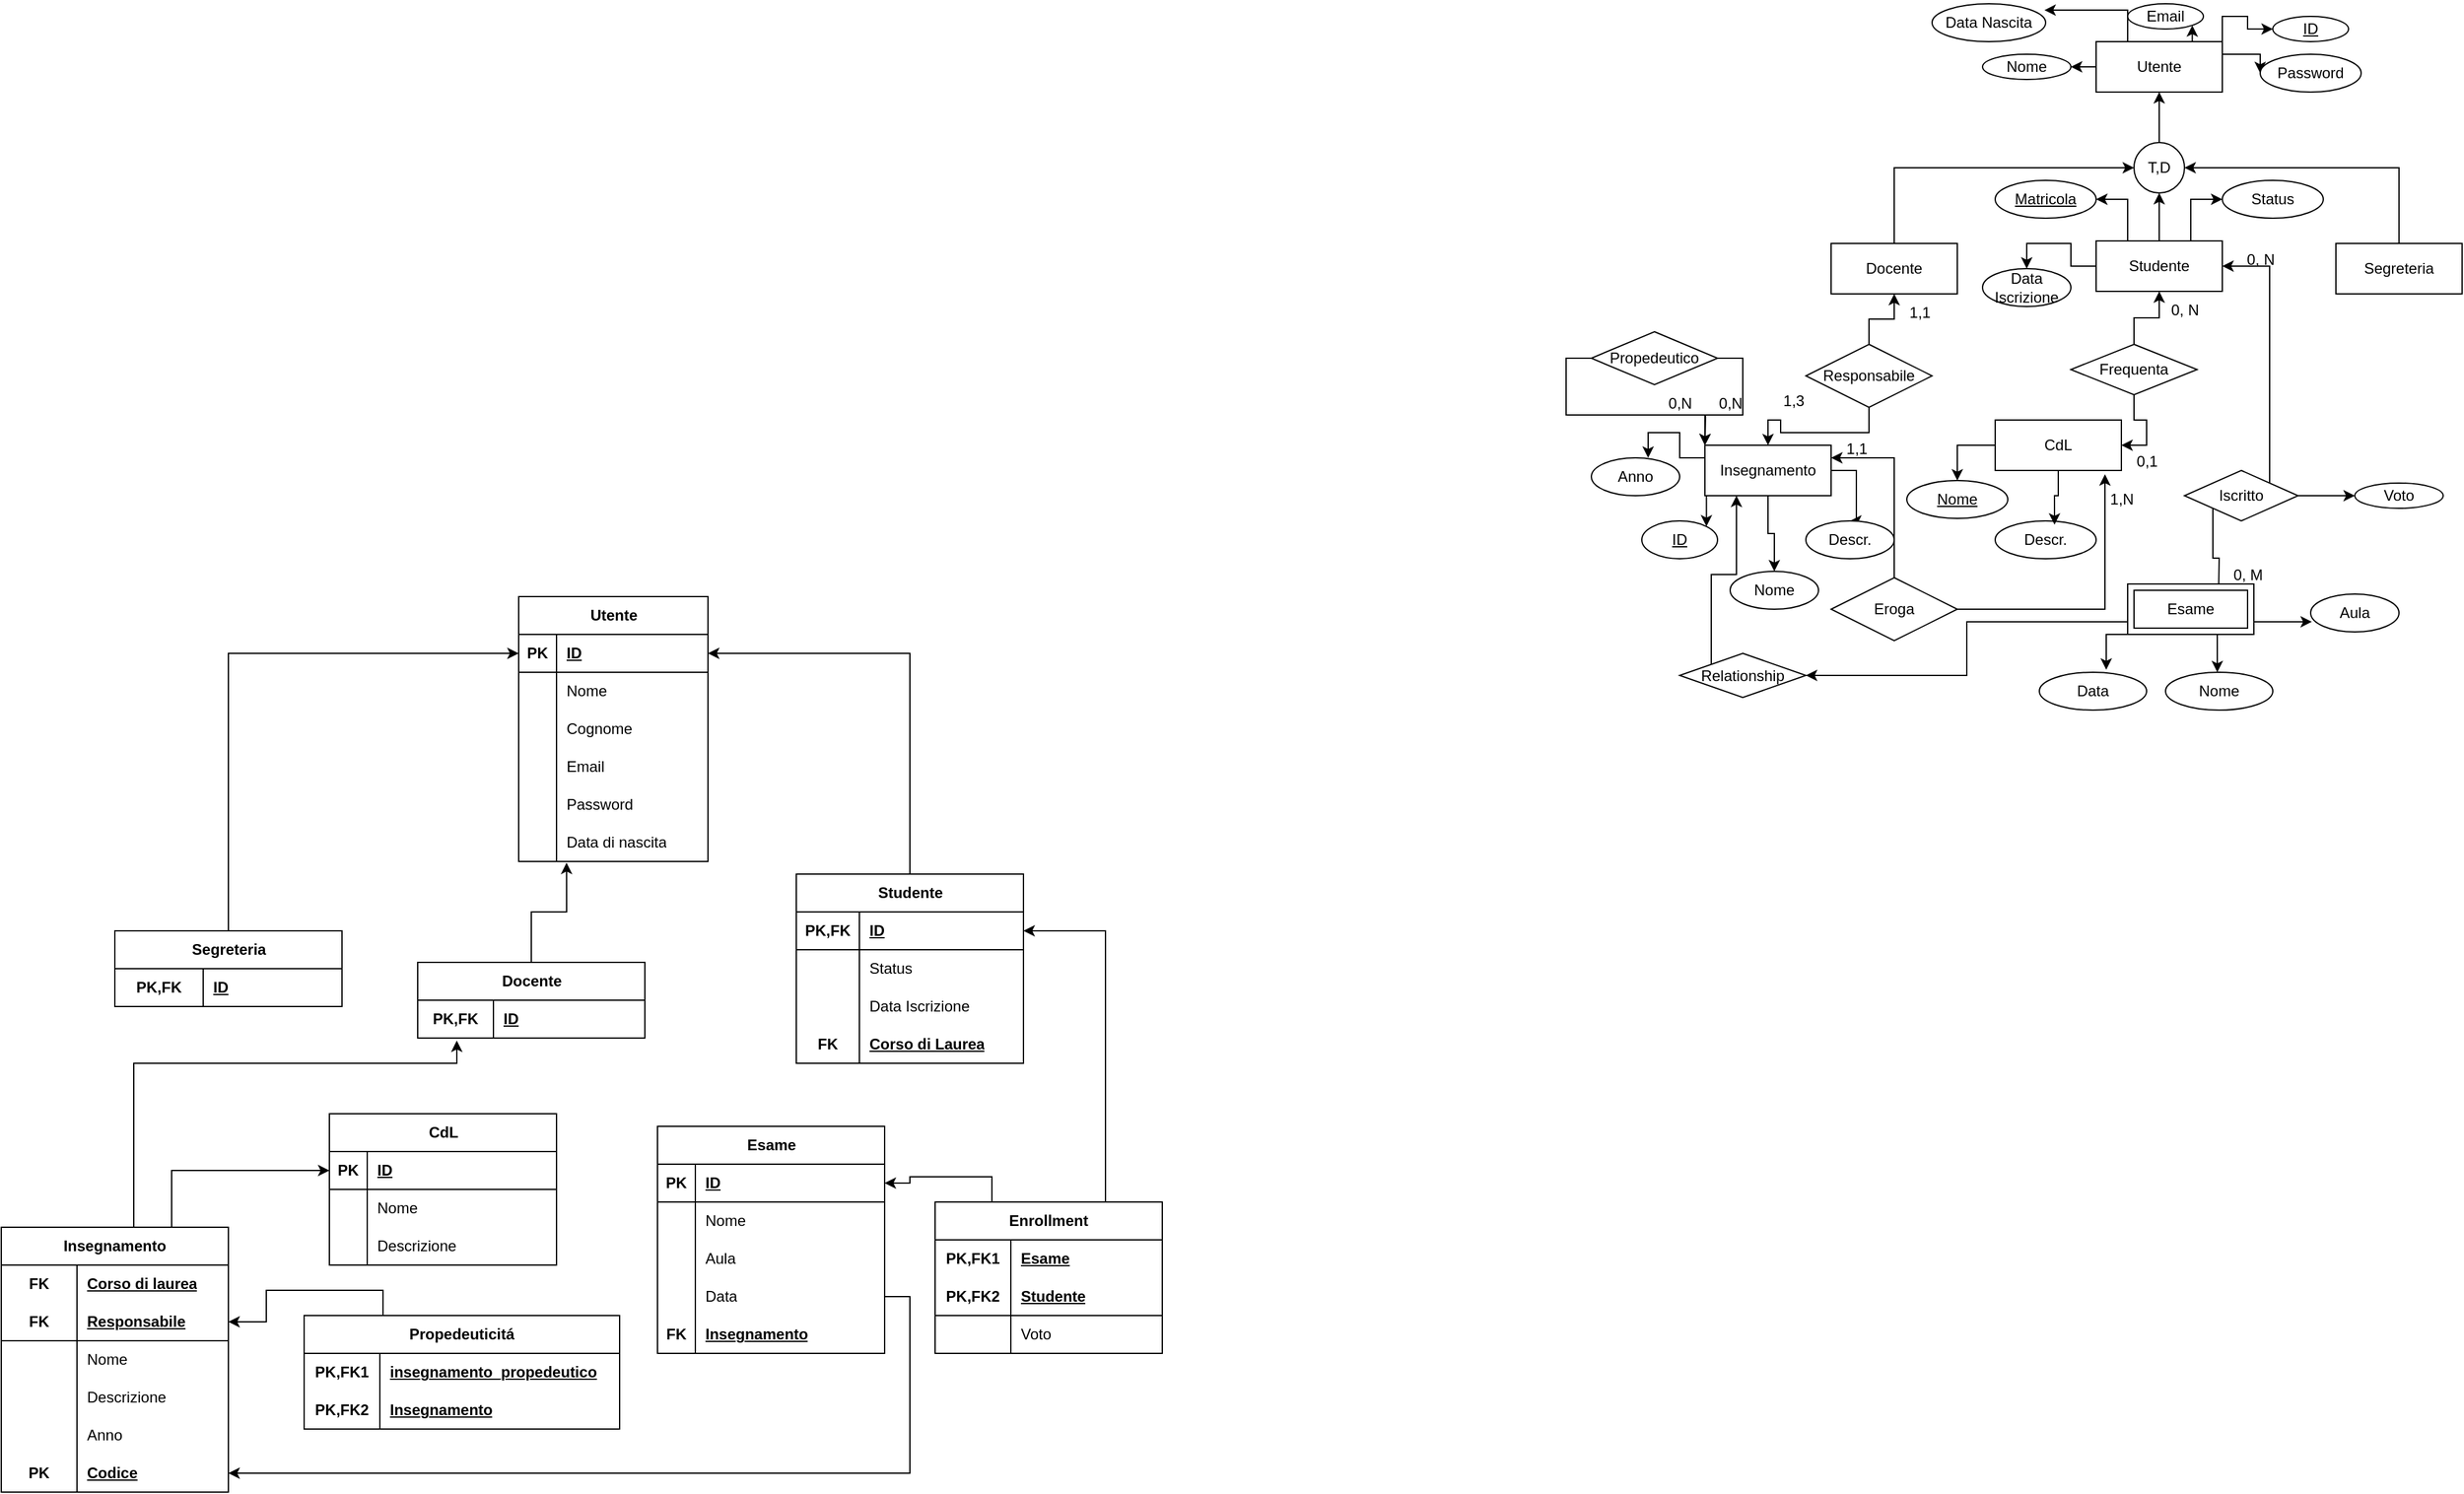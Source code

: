 <mxfile version="23.1.5" type="device">
  <diagram name="Page-1" id="a6c2jBOAcB-xwszuFIyR">
    <mxGraphModel dx="2918" dy="769" grid="1" gridSize="10" guides="1" tooltips="1" connect="1" arrows="1" fold="1" page="1" pageScale="1" pageWidth="850" pageHeight="1100" math="0" shadow="0">
      <root>
        <mxCell id="0" />
        <mxCell id="1" parent="0" />
        <mxCell id="NjTteQFPcpO9hBQOz9TG-41" style="edgeStyle=orthogonalEdgeStyle;rounded=0;orthogonalLoop=1;jettySize=auto;html=1;exitX=1;exitY=0;exitDx=0;exitDy=0;" edge="1" parent="1" source="NjTteQFPcpO9hBQOz9TG-1" target="NjTteQFPcpO9hBQOz9TG-40">
          <mxGeometry relative="1" as="geometry" />
        </mxCell>
        <mxCell id="NjTteQFPcpO9hBQOz9TG-43" style="edgeStyle=orthogonalEdgeStyle;rounded=0;orthogonalLoop=1;jettySize=auto;html=1;exitX=1;exitY=0.25;exitDx=0;exitDy=0;entryX=0;entryY=0.5;entryDx=0;entryDy=0;" edge="1" parent="1" source="NjTteQFPcpO9hBQOz9TG-1" target="NjTteQFPcpO9hBQOz9TG-42">
          <mxGeometry relative="1" as="geometry" />
        </mxCell>
        <mxCell id="NjTteQFPcpO9hBQOz9TG-53" style="edgeStyle=orthogonalEdgeStyle;rounded=0;orthogonalLoop=1;jettySize=auto;html=1;exitX=0;exitY=0.5;exitDx=0;exitDy=0;entryX=1;entryY=0.5;entryDx=0;entryDy=0;" edge="1" parent="1" source="NjTteQFPcpO9hBQOz9TG-1" target="NjTteQFPcpO9hBQOz9TG-49">
          <mxGeometry relative="1" as="geometry" />
        </mxCell>
        <mxCell id="NjTteQFPcpO9hBQOz9TG-242" style="edgeStyle=orthogonalEdgeStyle;rounded=0;orthogonalLoop=1;jettySize=auto;html=1;exitX=0.75;exitY=0;exitDx=0;exitDy=0;entryX=1;entryY=1;entryDx=0;entryDy=0;" edge="1" parent="1" source="NjTteQFPcpO9hBQOz9TG-1" target="NjTteQFPcpO9hBQOz9TG-241">
          <mxGeometry relative="1" as="geometry" />
        </mxCell>
        <mxCell id="NjTteQFPcpO9hBQOz9TG-1" value="&lt;div&gt;Utente&lt;/div&gt;" style="whiteSpace=wrap;html=1;align=center;" vertex="1" parent="1">
          <mxGeometry x="370" y="40" width="100" height="40" as="geometry" />
        </mxCell>
        <mxCell id="NjTteQFPcpO9hBQOz9TG-10" style="edgeStyle=orthogonalEdgeStyle;rounded=0;orthogonalLoop=1;jettySize=auto;html=1;exitX=0.5;exitY=0;exitDx=0;exitDy=0;entryX=0.5;entryY=1;entryDx=0;entryDy=0;" edge="1" parent="1" source="NjTteQFPcpO9hBQOz9TG-2" target="NjTteQFPcpO9hBQOz9TG-8">
          <mxGeometry relative="1" as="geometry" />
        </mxCell>
        <mxCell id="NjTteQFPcpO9hBQOz9TG-38" style="edgeStyle=orthogonalEdgeStyle;rounded=0;orthogonalLoop=1;jettySize=auto;html=1;exitX=0;exitY=0.5;exitDx=0;exitDy=0;entryX=0.5;entryY=0;entryDx=0;entryDy=0;" edge="1" parent="1" source="NjTteQFPcpO9hBQOz9TG-2" target="NjTteQFPcpO9hBQOz9TG-37">
          <mxGeometry relative="1" as="geometry" />
        </mxCell>
        <mxCell id="NjTteQFPcpO9hBQOz9TG-79" style="edgeStyle=orthogonalEdgeStyle;rounded=0;orthogonalLoop=1;jettySize=auto;html=1;exitX=0.75;exitY=0;exitDx=0;exitDy=0;entryX=0;entryY=0.5;entryDx=0;entryDy=0;" edge="1" parent="1" source="NjTteQFPcpO9hBQOz9TG-2" target="NjTteQFPcpO9hBQOz9TG-78">
          <mxGeometry relative="1" as="geometry" />
        </mxCell>
        <mxCell id="NjTteQFPcpO9hBQOz9TG-80" style="edgeStyle=orthogonalEdgeStyle;rounded=0;orthogonalLoop=1;jettySize=auto;html=1;exitX=0.25;exitY=0;exitDx=0;exitDy=0;entryX=1;entryY=0.5;entryDx=0;entryDy=0;" edge="1" parent="1" source="NjTteQFPcpO9hBQOz9TG-2" target="NjTteQFPcpO9hBQOz9TG-39">
          <mxGeometry relative="1" as="geometry" />
        </mxCell>
        <mxCell id="NjTteQFPcpO9hBQOz9TG-2" value="Studente" style="whiteSpace=wrap;html=1;align=center;" vertex="1" parent="1">
          <mxGeometry x="370" y="198" width="100" height="40" as="geometry" />
        </mxCell>
        <mxCell id="NjTteQFPcpO9hBQOz9TG-9" style="edgeStyle=orthogonalEdgeStyle;rounded=0;orthogonalLoop=1;jettySize=auto;html=1;exitX=0.5;exitY=0;exitDx=0;exitDy=0;entryX=1;entryY=0.5;entryDx=0;entryDy=0;" edge="1" parent="1" source="NjTteQFPcpO9hBQOz9TG-3" target="NjTteQFPcpO9hBQOz9TG-8">
          <mxGeometry relative="1" as="geometry" />
        </mxCell>
        <mxCell id="NjTteQFPcpO9hBQOz9TG-3" value="Segreteria" style="whiteSpace=wrap;html=1;align=center;" vertex="1" parent="1">
          <mxGeometry x="560" y="200" width="100" height="40" as="geometry" />
        </mxCell>
        <mxCell id="NjTteQFPcpO9hBQOz9TG-11" style="edgeStyle=orthogonalEdgeStyle;rounded=0;orthogonalLoop=1;jettySize=auto;html=1;exitX=0.5;exitY=0;exitDx=0;exitDy=0;entryX=0;entryY=0.5;entryDx=0;entryDy=0;" edge="1" parent="1" source="NjTteQFPcpO9hBQOz9TG-4" target="NjTteQFPcpO9hBQOz9TG-8">
          <mxGeometry relative="1" as="geometry" />
        </mxCell>
        <mxCell id="NjTteQFPcpO9hBQOz9TG-4" value="Docente" style="whiteSpace=wrap;html=1;align=center;" vertex="1" parent="1">
          <mxGeometry x="160" y="200" width="100" height="40" as="geometry" />
        </mxCell>
        <mxCell id="NjTteQFPcpO9hBQOz9TG-26" style="edgeStyle=orthogonalEdgeStyle;rounded=0;orthogonalLoop=1;jettySize=auto;html=1;exitX=0.5;exitY=1;exitDx=0;exitDy=0;entryX=0.5;entryY=0;entryDx=0;entryDy=0;" edge="1" parent="1" source="NjTteQFPcpO9hBQOz9TG-5" target="NjTteQFPcpO9hBQOz9TG-21">
          <mxGeometry relative="1" as="geometry" />
        </mxCell>
        <mxCell id="NjTteQFPcpO9hBQOz9TG-27" style="edgeStyle=orthogonalEdgeStyle;rounded=0;orthogonalLoop=1;jettySize=auto;html=1;exitX=1;exitY=0.5;exitDx=0;exitDy=0;entryX=0.5;entryY=0;entryDx=0;entryDy=0;" edge="1" parent="1" source="NjTteQFPcpO9hBQOz9TG-5" target="NjTteQFPcpO9hBQOz9TG-22">
          <mxGeometry relative="1" as="geometry" />
        </mxCell>
        <mxCell id="NjTteQFPcpO9hBQOz9TG-29" style="edgeStyle=orthogonalEdgeStyle;rounded=0;orthogonalLoop=1;jettySize=auto;html=1;exitX=0.25;exitY=1;exitDx=0;exitDy=0;entryX=1;entryY=0;entryDx=0;entryDy=0;" edge="1" parent="1" source="NjTteQFPcpO9hBQOz9TG-5" target="NjTteQFPcpO9hBQOz9TG-20">
          <mxGeometry relative="1" as="geometry" />
        </mxCell>
        <mxCell id="NjTteQFPcpO9hBQOz9TG-5" value="&lt;div&gt;Insegnamento&lt;/div&gt;" style="whiteSpace=wrap;html=1;align=center;" vertex="1" parent="1">
          <mxGeometry x="60" y="360" width="100" height="40" as="geometry" />
        </mxCell>
        <mxCell id="NjTteQFPcpO9hBQOz9TG-56" style="edgeStyle=orthogonalEdgeStyle;rounded=0;orthogonalLoop=1;jettySize=auto;html=1;exitX=0;exitY=0.5;exitDx=0;exitDy=0;entryX=0.5;entryY=0;entryDx=0;entryDy=0;" edge="1" parent="1" source="NjTteQFPcpO9hBQOz9TG-6" target="NjTteQFPcpO9hBQOz9TG-55">
          <mxGeometry relative="1" as="geometry" />
        </mxCell>
        <mxCell id="NjTteQFPcpO9hBQOz9TG-6" value="CdL" style="whiteSpace=wrap;html=1;align=center;" vertex="1" parent="1">
          <mxGeometry x="290" y="340" width="100" height="40" as="geometry" />
        </mxCell>
        <mxCell id="NjTteQFPcpO9hBQOz9TG-12" style="edgeStyle=orthogonalEdgeStyle;rounded=0;orthogonalLoop=1;jettySize=auto;html=1;exitX=0.5;exitY=0;exitDx=0;exitDy=0;entryX=0.5;entryY=1;entryDx=0;entryDy=0;" edge="1" parent="1" source="NjTteQFPcpO9hBQOz9TG-8" target="NjTteQFPcpO9hBQOz9TG-1">
          <mxGeometry relative="1" as="geometry" />
        </mxCell>
        <mxCell id="NjTteQFPcpO9hBQOz9TG-8" value="T,D" style="ellipse;whiteSpace=wrap;html=1;aspect=fixed;" vertex="1" parent="1">
          <mxGeometry x="400" y="120" width="40" height="40" as="geometry" />
        </mxCell>
        <mxCell id="NjTteQFPcpO9hBQOz9TG-15" style="edgeStyle=orthogonalEdgeStyle;rounded=0;orthogonalLoop=1;jettySize=auto;html=1;exitX=0.5;exitY=1;exitDx=0;exitDy=0;entryX=0.5;entryY=0;entryDx=0;entryDy=0;" edge="1" parent="1" source="NjTteQFPcpO9hBQOz9TG-13" target="NjTteQFPcpO9hBQOz9TG-5">
          <mxGeometry relative="1" as="geometry" />
        </mxCell>
        <mxCell id="NjTteQFPcpO9hBQOz9TG-16" style="edgeStyle=orthogonalEdgeStyle;rounded=0;orthogonalLoop=1;jettySize=auto;html=1;exitX=0.5;exitY=0;exitDx=0;exitDy=0;entryX=0.5;entryY=1;entryDx=0;entryDy=0;" edge="1" parent="1" source="NjTteQFPcpO9hBQOz9TG-13" target="NjTteQFPcpO9hBQOz9TG-4">
          <mxGeometry relative="1" as="geometry" />
        </mxCell>
        <mxCell id="NjTteQFPcpO9hBQOz9TG-13" value="&lt;div&gt;Responsabile&lt;/div&gt;" style="shape=rhombus;perimeter=rhombusPerimeter;whiteSpace=wrap;html=1;align=center;" vertex="1" parent="1">
          <mxGeometry x="140" y="280" width="100" height="50" as="geometry" />
        </mxCell>
        <mxCell id="NjTteQFPcpO9hBQOz9TG-18" value="1,1" style="text;html=1;align=center;verticalAlign=middle;resizable=0;points=[];autosize=1;strokeColor=none;fillColor=none;" vertex="1" parent="1">
          <mxGeometry x="210" y="240" width="40" height="30" as="geometry" />
        </mxCell>
        <mxCell id="NjTteQFPcpO9hBQOz9TG-19" value="&lt;div&gt;1,3&lt;/div&gt;" style="text;html=1;align=center;verticalAlign=middle;resizable=0;points=[];autosize=1;strokeColor=none;fillColor=none;" vertex="1" parent="1">
          <mxGeometry x="110" y="310" width="40" height="30" as="geometry" />
        </mxCell>
        <mxCell id="NjTteQFPcpO9hBQOz9TG-20" value="ID" style="ellipse;whiteSpace=wrap;html=1;align=center;fontStyle=4;" vertex="1" parent="1">
          <mxGeometry x="10" y="420" width="60" height="30" as="geometry" />
        </mxCell>
        <UserObject label="Nome" id="NjTteQFPcpO9hBQOz9TG-21">
          <mxCell style="ellipse;whiteSpace=wrap;html=1;align=center;" vertex="1" parent="1">
            <mxGeometry x="80" y="460" width="70" height="30" as="geometry" />
          </mxCell>
        </UserObject>
        <UserObject label="&lt;div&gt;Descr.&lt;/div&gt;" id="NjTteQFPcpO9hBQOz9TG-22">
          <mxCell style="ellipse;whiteSpace=wrap;html=1;align=center;" vertex="1" parent="1">
            <mxGeometry x="140" y="420" width="70" height="30" as="geometry" />
          </mxCell>
        </UserObject>
        <UserObject label="Anno" id="NjTteQFPcpO9hBQOz9TG-23">
          <mxCell style="ellipse;whiteSpace=wrap;html=1;align=center;" vertex="1" parent="1">
            <mxGeometry x="-30" y="370" width="70" height="30" as="geometry" />
          </mxCell>
        </UserObject>
        <mxCell id="NjTteQFPcpO9hBQOz9TG-28" style="edgeStyle=orthogonalEdgeStyle;rounded=0;orthogonalLoop=1;jettySize=auto;html=1;exitX=0;exitY=0.25;exitDx=0;exitDy=0;entryX=0.643;entryY=0;entryDx=0;entryDy=0;entryPerimeter=0;" edge="1" parent="1" source="NjTteQFPcpO9hBQOz9TG-5" target="NjTteQFPcpO9hBQOz9TG-23">
          <mxGeometry relative="1" as="geometry" />
        </mxCell>
        <mxCell id="NjTteQFPcpO9hBQOz9TG-31" style="edgeStyle=orthogonalEdgeStyle;rounded=0;orthogonalLoop=1;jettySize=auto;html=1;exitX=0.5;exitY=0;exitDx=0;exitDy=0;entryX=0.5;entryY=1;entryDx=0;entryDy=0;" edge="1" parent="1" source="NjTteQFPcpO9hBQOz9TG-30" target="NjTteQFPcpO9hBQOz9TG-2">
          <mxGeometry relative="1" as="geometry" />
        </mxCell>
        <mxCell id="NjTteQFPcpO9hBQOz9TG-32" style="edgeStyle=orthogonalEdgeStyle;rounded=0;orthogonalLoop=1;jettySize=auto;html=1;exitX=0.5;exitY=1;exitDx=0;exitDy=0;entryX=1;entryY=0.5;entryDx=0;entryDy=0;" edge="1" parent="1" source="NjTteQFPcpO9hBQOz9TG-30" target="NjTteQFPcpO9hBQOz9TG-6">
          <mxGeometry relative="1" as="geometry" />
        </mxCell>
        <mxCell id="NjTteQFPcpO9hBQOz9TG-30" value="Frequenta" style="shape=rhombus;perimeter=rhombusPerimeter;whiteSpace=wrap;html=1;align=center;" vertex="1" parent="1">
          <mxGeometry x="350" y="280" width="100" height="40" as="geometry" />
        </mxCell>
        <mxCell id="NjTteQFPcpO9hBQOz9TG-33" value="0, N" style="text;html=1;align=center;verticalAlign=middle;resizable=0;points=[];autosize=1;strokeColor=none;fillColor=none;" vertex="1" parent="1">
          <mxGeometry x="415" y="238" width="50" height="30" as="geometry" />
        </mxCell>
        <mxCell id="NjTteQFPcpO9hBQOz9TG-34" value="0,1" style="text;html=1;align=center;verticalAlign=middle;resizable=0;points=[];autosize=1;strokeColor=none;fillColor=none;" vertex="1" parent="1">
          <mxGeometry x="390" y="358" width="40" height="30" as="geometry" />
        </mxCell>
        <UserObject label="&lt;div&gt;Data Iscrizione&lt;/div&gt;" id="NjTteQFPcpO9hBQOz9TG-37">
          <mxCell style="ellipse;whiteSpace=wrap;html=1;align=center;" vertex="1" parent="1">
            <mxGeometry x="280" y="220" width="70" height="30" as="geometry" />
          </mxCell>
        </UserObject>
        <mxCell id="NjTteQFPcpO9hBQOz9TG-39" value="Matricola" style="ellipse;whiteSpace=wrap;html=1;align=center;fontStyle=4;" vertex="1" parent="1">
          <mxGeometry x="290" y="150" width="80" height="30" as="geometry" />
        </mxCell>
        <mxCell id="NjTteQFPcpO9hBQOz9TG-40" value="ID" style="ellipse;whiteSpace=wrap;html=1;align=center;fontStyle=4;" vertex="1" parent="1">
          <mxGeometry x="510" y="20" width="60" height="20" as="geometry" />
        </mxCell>
        <mxCell id="NjTteQFPcpO9hBQOz9TG-42" value="Password" style="ellipse;whiteSpace=wrap;html=1;align=center;" vertex="1" parent="1">
          <mxGeometry x="500" y="50" width="80" height="30" as="geometry" />
        </mxCell>
        <mxCell id="NjTteQFPcpO9hBQOz9TG-46" style="edgeStyle=orthogonalEdgeStyle;rounded=0;orthogonalLoop=1;jettySize=auto;html=1;exitX=1;exitY=0;exitDx=0;exitDy=0;entryX=1;entryY=0.5;entryDx=0;entryDy=0;" edge="1" parent="1" source="NjTteQFPcpO9hBQOz9TG-44" target="NjTteQFPcpO9hBQOz9TG-2">
          <mxGeometry relative="1" as="geometry" />
        </mxCell>
        <mxCell id="NjTteQFPcpO9hBQOz9TG-69" style="edgeStyle=orthogonalEdgeStyle;rounded=0;orthogonalLoop=1;jettySize=auto;html=1;exitX=1;exitY=0.5;exitDx=0;exitDy=0;entryX=0;entryY=0.5;entryDx=0;entryDy=0;" edge="1" parent="1" source="NjTteQFPcpO9hBQOz9TG-44" target="NjTteQFPcpO9hBQOz9TG-68">
          <mxGeometry relative="1" as="geometry" />
        </mxCell>
        <mxCell id="NjTteQFPcpO9hBQOz9TG-44" value="Iscritto" style="shape=rhombus;perimeter=rhombusPerimeter;whiteSpace=wrap;html=1;align=center;" vertex="1" parent="1">
          <mxGeometry x="440" y="380" width="90" height="40" as="geometry" />
        </mxCell>
        <mxCell id="NjTteQFPcpO9hBQOz9TG-45" style="edgeStyle=orthogonalEdgeStyle;rounded=0;orthogonalLoop=1;jettySize=auto;html=1;exitX=0;exitY=1;exitDx=0;exitDy=0;entryX=0.67;entryY=-0.025;entryDx=0;entryDy=0;entryPerimeter=0;" edge="1" parent="1" source="NjTteQFPcpO9hBQOz9TG-44">
          <mxGeometry relative="1" as="geometry">
            <mxPoint x="467" y="479" as="targetPoint" />
          </mxGeometry>
        </mxCell>
        <mxCell id="NjTteQFPcpO9hBQOz9TG-47" value="0, N" style="text;html=1;align=center;verticalAlign=middle;resizable=0;points=[];autosize=1;strokeColor=none;fillColor=none;" vertex="1" parent="1">
          <mxGeometry x="475" y="198" width="50" height="30" as="geometry" />
        </mxCell>
        <mxCell id="NjTteQFPcpO9hBQOz9TG-48" value="0, M" style="text;html=1;align=center;verticalAlign=middle;resizable=0;points=[];autosize=1;strokeColor=none;fillColor=none;" vertex="1" parent="1">
          <mxGeometry x="465" y="448" width="50" height="30" as="geometry" />
        </mxCell>
        <mxCell id="NjTteQFPcpO9hBQOz9TG-49" value="Nome" style="ellipse;whiteSpace=wrap;html=1;align=center;" vertex="1" parent="1">
          <mxGeometry x="280" y="50" width="70" height="20" as="geometry" />
        </mxCell>
        <mxCell id="NjTteQFPcpO9hBQOz9TG-51" value="&lt;div&gt;Data Nascita&lt;/div&gt;" style="ellipse;whiteSpace=wrap;html=1;align=center;" vertex="1" parent="1">
          <mxGeometry x="240" y="10" width="90" height="30" as="geometry" />
        </mxCell>
        <mxCell id="NjTteQFPcpO9hBQOz9TG-52" style="edgeStyle=orthogonalEdgeStyle;rounded=0;orthogonalLoop=1;jettySize=auto;html=1;exitX=0.25;exitY=0;exitDx=0;exitDy=0;entryX=0.989;entryY=0.167;entryDx=0;entryDy=0;entryPerimeter=0;" edge="1" parent="1" source="NjTteQFPcpO9hBQOz9TG-1" target="NjTteQFPcpO9hBQOz9TG-51">
          <mxGeometry relative="1" as="geometry" />
        </mxCell>
        <mxCell id="NjTteQFPcpO9hBQOz9TG-54" value="&lt;div&gt;Descr.&lt;/div&gt;" style="ellipse;whiteSpace=wrap;html=1;align=center;" vertex="1" parent="1">
          <mxGeometry x="290" y="420" width="80" height="30" as="geometry" />
        </mxCell>
        <mxCell id="NjTteQFPcpO9hBQOz9TG-55" value="Nome" style="ellipse;whiteSpace=wrap;html=1;align=center;fontStyle=4;" vertex="1" parent="1">
          <mxGeometry x="220" y="388" width="80" height="30" as="geometry" />
        </mxCell>
        <mxCell id="NjTteQFPcpO9hBQOz9TG-57" style="edgeStyle=orthogonalEdgeStyle;rounded=0;orthogonalLoop=1;jettySize=auto;html=1;exitX=0.5;exitY=1;exitDx=0;exitDy=0;entryX=0.588;entryY=0.1;entryDx=0;entryDy=0;entryPerimeter=0;" edge="1" parent="1" source="NjTteQFPcpO9hBQOz9TG-6" target="NjTteQFPcpO9hBQOz9TG-54">
          <mxGeometry relative="1" as="geometry" />
        </mxCell>
        <mxCell id="NjTteQFPcpO9hBQOz9TG-59" style="edgeStyle=orthogonalEdgeStyle;rounded=0;orthogonalLoop=1;jettySize=auto;html=1;exitX=0.5;exitY=0;exitDx=0;exitDy=0;entryX=1;entryY=0.25;entryDx=0;entryDy=0;" edge="1" parent="1" source="NjTteQFPcpO9hBQOz9TG-58" target="NjTteQFPcpO9hBQOz9TG-5">
          <mxGeometry relative="1" as="geometry" />
        </mxCell>
        <mxCell id="NjTteQFPcpO9hBQOz9TG-58" value="Eroga" style="shape=rhombus;perimeter=rhombusPerimeter;whiteSpace=wrap;html=1;align=center;" vertex="1" parent="1">
          <mxGeometry x="160" y="465" width="100" height="50" as="geometry" />
        </mxCell>
        <mxCell id="NjTteQFPcpO9hBQOz9TG-60" style="edgeStyle=orthogonalEdgeStyle;rounded=0;orthogonalLoop=1;jettySize=auto;html=1;exitX=1;exitY=0.5;exitDx=0;exitDy=0;entryX=0.87;entryY=1.075;entryDx=0;entryDy=0;entryPerimeter=0;" edge="1" parent="1" source="NjTteQFPcpO9hBQOz9TG-58" target="NjTteQFPcpO9hBQOz9TG-6">
          <mxGeometry relative="1" as="geometry" />
        </mxCell>
        <mxCell id="NjTteQFPcpO9hBQOz9TG-61" value="1,N" style="text;html=1;align=center;verticalAlign=middle;resizable=0;points=[];autosize=1;strokeColor=none;fillColor=none;" vertex="1" parent="1">
          <mxGeometry x="370" y="388" width="40" height="30" as="geometry" />
        </mxCell>
        <mxCell id="NjTteQFPcpO9hBQOz9TG-62" value="&lt;div&gt;1,1&lt;/div&gt;" style="text;html=1;align=center;verticalAlign=middle;resizable=0;points=[];autosize=1;strokeColor=none;fillColor=none;" vertex="1" parent="1">
          <mxGeometry x="160" y="348" width="40" height="30" as="geometry" />
        </mxCell>
        <mxCell id="NjTteQFPcpO9hBQOz9TG-64" style="edgeStyle=orthogonalEdgeStyle;rounded=0;orthogonalLoop=1;jettySize=auto;html=1;exitX=1;exitY=0.5;exitDx=0;exitDy=0;entryX=0;entryY=0;entryDx=0;entryDy=0;" edge="1" parent="1" source="NjTteQFPcpO9hBQOz9TG-63" target="NjTteQFPcpO9hBQOz9TG-5">
          <mxGeometry relative="1" as="geometry" />
        </mxCell>
        <mxCell id="NjTteQFPcpO9hBQOz9TG-65" style="edgeStyle=orthogonalEdgeStyle;rounded=0;orthogonalLoop=1;jettySize=auto;html=1;exitX=0;exitY=0.5;exitDx=0;exitDy=0;" edge="1" parent="1" source="NjTteQFPcpO9hBQOz9TG-63">
          <mxGeometry relative="1" as="geometry">
            <mxPoint x="60" y="360" as="targetPoint" />
          </mxGeometry>
        </mxCell>
        <mxCell id="NjTteQFPcpO9hBQOz9TG-63" value="Propedeutico" style="shape=rhombus;perimeter=rhombusPerimeter;whiteSpace=wrap;html=1;align=center;" vertex="1" parent="1">
          <mxGeometry x="-30" y="270" width="100" height="42" as="geometry" />
        </mxCell>
        <mxCell id="NjTteQFPcpO9hBQOz9TG-66" value="0,N" style="text;html=1;align=center;verticalAlign=middle;resizable=0;points=[];autosize=1;strokeColor=none;fillColor=none;" vertex="1" parent="1">
          <mxGeometry x="20" y="312" width="40" height="30" as="geometry" />
        </mxCell>
        <mxCell id="NjTteQFPcpO9hBQOz9TG-67" value="0,N" style="text;html=1;align=center;verticalAlign=middle;resizable=0;points=[];autosize=1;strokeColor=none;fillColor=none;" vertex="1" parent="1">
          <mxGeometry x="60" y="312" width="40" height="30" as="geometry" />
        </mxCell>
        <mxCell id="NjTteQFPcpO9hBQOz9TG-68" value="Voto" style="ellipse;whiteSpace=wrap;html=1;align=center;" vertex="1" parent="1">
          <mxGeometry x="575" y="390" width="70" height="20" as="geometry" />
        </mxCell>
        <UserObject label="Aula" id="NjTteQFPcpO9hBQOz9TG-73">
          <mxCell style="ellipse;whiteSpace=wrap;html=1;align=center;" vertex="1" parent="1">
            <mxGeometry x="540" y="478" width="70" height="30" as="geometry" />
          </mxCell>
        </UserObject>
        <mxCell id="NjTteQFPcpO9hBQOz9TG-78" value="Status" style="ellipse;whiteSpace=wrap;html=1;align=center;" vertex="1" parent="1">
          <mxGeometry x="470" y="150" width="80" height="30" as="geometry" />
        </mxCell>
        <mxCell id="NjTteQFPcpO9hBQOz9TG-81" value="Utente" style="shape=table;startSize=30;container=1;collapsible=1;childLayout=tableLayout;fixedRows=1;rowLines=0;fontStyle=1;align=center;resizeLast=1;html=1;" vertex="1" parent="1">
          <mxGeometry x="-880" y="480" width="150" height="210" as="geometry">
            <mxRectangle x="-880" y="520" width="70" height="30" as="alternateBounds" />
          </mxGeometry>
        </mxCell>
        <mxCell id="NjTteQFPcpO9hBQOz9TG-82" value="" style="shape=tableRow;horizontal=0;startSize=0;swimlaneHead=0;swimlaneBody=0;fillColor=none;collapsible=0;dropTarget=0;points=[[0,0.5],[1,0.5]];portConstraint=eastwest;top=0;left=0;right=0;bottom=1;" vertex="1" parent="NjTteQFPcpO9hBQOz9TG-81">
          <mxGeometry y="30" width="150" height="30" as="geometry" />
        </mxCell>
        <mxCell id="NjTteQFPcpO9hBQOz9TG-83" value="PK" style="shape=partialRectangle;connectable=0;fillColor=none;top=0;left=0;bottom=0;right=0;fontStyle=1;overflow=hidden;whiteSpace=wrap;html=1;" vertex="1" parent="NjTteQFPcpO9hBQOz9TG-82">
          <mxGeometry width="30" height="30" as="geometry">
            <mxRectangle width="30" height="30" as="alternateBounds" />
          </mxGeometry>
        </mxCell>
        <mxCell id="NjTteQFPcpO9hBQOz9TG-84" value="ID" style="shape=partialRectangle;connectable=0;fillColor=none;top=0;left=0;bottom=0;right=0;align=left;spacingLeft=6;fontStyle=5;overflow=hidden;whiteSpace=wrap;html=1;" vertex="1" parent="NjTteQFPcpO9hBQOz9TG-82">
          <mxGeometry x="30" width="120" height="30" as="geometry">
            <mxRectangle width="120" height="30" as="alternateBounds" />
          </mxGeometry>
        </mxCell>
        <mxCell id="NjTteQFPcpO9hBQOz9TG-85" value="" style="shape=tableRow;horizontal=0;startSize=0;swimlaneHead=0;swimlaneBody=0;fillColor=none;collapsible=0;dropTarget=0;points=[[0,0.5],[1,0.5]];portConstraint=eastwest;top=0;left=0;right=0;bottom=0;" vertex="1" parent="NjTteQFPcpO9hBQOz9TG-81">
          <mxGeometry y="60" width="150" height="30" as="geometry" />
        </mxCell>
        <mxCell id="NjTteQFPcpO9hBQOz9TG-86" value="" style="shape=partialRectangle;connectable=0;fillColor=none;top=0;left=0;bottom=0;right=0;editable=1;overflow=hidden;whiteSpace=wrap;html=1;" vertex="1" parent="NjTteQFPcpO9hBQOz9TG-85">
          <mxGeometry width="30" height="30" as="geometry">
            <mxRectangle width="30" height="30" as="alternateBounds" />
          </mxGeometry>
        </mxCell>
        <mxCell id="NjTteQFPcpO9hBQOz9TG-87" value="Nome" style="shape=partialRectangle;connectable=0;fillColor=none;top=0;left=0;bottom=0;right=0;align=left;spacingLeft=6;overflow=hidden;whiteSpace=wrap;html=1;" vertex="1" parent="NjTteQFPcpO9hBQOz9TG-85">
          <mxGeometry x="30" width="120" height="30" as="geometry">
            <mxRectangle width="120" height="30" as="alternateBounds" />
          </mxGeometry>
        </mxCell>
        <mxCell id="NjTteQFPcpO9hBQOz9TG-88" value="" style="shape=tableRow;horizontal=0;startSize=0;swimlaneHead=0;swimlaneBody=0;fillColor=none;collapsible=0;dropTarget=0;points=[[0,0.5],[1,0.5]];portConstraint=eastwest;top=0;left=0;right=0;bottom=0;" vertex="1" parent="NjTteQFPcpO9hBQOz9TG-81">
          <mxGeometry y="90" width="150" height="30" as="geometry" />
        </mxCell>
        <mxCell id="NjTteQFPcpO9hBQOz9TG-89" value="" style="shape=partialRectangle;connectable=0;fillColor=none;top=0;left=0;bottom=0;right=0;editable=1;overflow=hidden;whiteSpace=wrap;html=1;" vertex="1" parent="NjTteQFPcpO9hBQOz9TG-88">
          <mxGeometry width="30" height="30" as="geometry">
            <mxRectangle width="30" height="30" as="alternateBounds" />
          </mxGeometry>
        </mxCell>
        <mxCell id="NjTteQFPcpO9hBQOz9TG-90" value="Cognome" style="shape=partialRectangle;connectable=0;fillColor=none;top=0;left=0;bottom=0;right=0;align=left;spacingLeft=6;overflow=hidden;whiteSpace=wrap;html=1;" vertex="1" parent="NjTteQFPcpO9hBQOz9TG-88">
          <mxGeometry x="30" width="120" height="30" as="geometry">
            <mxRectangle width="120" height="30" as="alternateBounds" />
          </mxGeometry>
        </mxCell>
        <mxCell id="NjTteQFPcpO9hBQOz9TG-91" value="" style="shape=tableRow;horizontal=0;startSize=0;swimlaneHead=0;swimlaneBody=0;fillColor=none;collapsible=0;dropTarget=0;points=[[0,0.5],[1,0.5]];portConstraint=eastwest;top=0;left=0;right=0;bottom=0;" vertex="1" parent="NjTteQFPcpO9hBQOz9TG-81">
          <mxGeometry y="120" width="150" height="30" as="geometry" />
        </mxCell>
        <mxCell id="NjTteQFPcpO9hBQOz9TG-92" value="" style="shape=partialRectangle;connectable=0;fillColor=none;top=0;left=0;bottom=0;right=0;editable=1;overflow=hidden;whiteSpace=wrap;html=1;" vertex="1" parent="NjTteQFPcpO9hBQOz9TG-91">
          <mxGeometry width="30" height="30" as="geometry">
            <mxRectangle width="30" height="30" as="alternateBounds" />
          </mxGeometry>
        </mxCell>
        <mxCell id="NjTteQFPcpO9hBQOz9TG-93" value="Email" style="shape=partialRectangle;connectable=0;fillColor=none;top=0;left=0;bottom=0;right=0;align=left;spacingLeft=6;overflow=hidden;whiteSpace=wrap;html=1;" vertex="1" parent="NjTteQFPcpO9hBQOz9TG-91">
          <mxGeometry x="30" width="120" height="30" as="geometry">
            <mxRectangle width="120" height="30" as="alternateBounds" />
          </mxGeometry>
        </mxCell>
        <mxCell id="NjTteQFPcpO9hBQOz9TG-94" value="" style="shape=tableRow;horizontal=0;startSize=0;swimlaneHead=0;swimlaneBody=0;fillColor=none;collapsible=0;dropTarget=0;points=[[0,0.5],[1,0.5]];portConstraint=eastwest;top=0;left=0;right=0;bottom=0;" vertex="1" parent="NjTteQFPcpO9hBQOz9TG-81">
          <mxGeometry y="150" width="150" height="30" as="geometry" />
        </mxCell>
        <mxCell id="NjTteQFPcpO9hBQOz9TG-95" value="" style="shape=partialRectangle;connectable=0;fillColor=none;top=0;left=0;bottom=0;right=0;editable=1;overflow=hidden;whiteSpace=wrap;html=1;" vertex="1" parent="NjTteQFPcpO9hBQOz9TG-94">
          <mxGeometry width="30" height="30" as="geometry">
            <mxRectangle width="30" height="30" as="alternateBounds" />
          </mxGeometry>
        </mxCell>
        <mxCell id="NjTteQFPcpO9hBQOz9TG-96" value="Password" style="shape=partialRectangle;connectable=0;fillColor=none;top=0;left=0;bottom=0;right=0;align=left;spacingLeft=6;overflow=hidden;whiteSpace=wrap;html=1;" vertex="1" parent="NjTteQFPcpO9hBQOz9TG-94">
          <mxGeometry x="30" width="120" height="30" as="geometry">
            <mxRectangle width="120" height="30" as="alternateBounds" />
          </mxGeometry>
        </mxCell>
        <mxCell id="NjTteQFPcpO9hBQOz9TG-113" value="" style="shape=tableRow;horizontal=0;startSize=0;swimlaneHead=0;swimlaneBody=0;fillColor=none;collapsible=0;dropTarget=0;points=[[0,0.5],[1,0.5]];portConstraint=eastwest;top=0;left=0;right=0;bottom=0;" vertex="1" parent="NjTteQFPcpO9hBQOz9TG-81">
          <mxGeometry y="180" width="150" height="30" as="geometry" />
        </mxCell>
        <mxCell id="NjTteQFPcpO9hBQOz9TG-114" value="" style="shape=partialRectangle;connectable=0;fillColor=none;top=0;left=0;bottom=0;right=0;editable=1;overflow=hidden;whiteSpace=wrap;html=1;" vertex="1" parent="NjTteQFPcpO9hBQOz9TG-113">
          <mxGeometry width="30" height="30" as="geometry">
            <mxRectangle width="30" height="30" as="alternateBounds" />
          </mxGeometry>
        </mxCell>
        <mxCell id="NjTteQFPcpO9hBQOz9TG-115" value="Data di nascita" style="shape=partialRectangle;connectable=0;fillColor=none;top=0;left=0;bottom=0;right=0;align=left;spacingLeft=6;overflow=hidden;whiteSpace=wrap;html=1;" vertex="1" parent="NjTteQFPcpO9hBQOz9TG-113">
          <mxGeometry x="30" width="120" height="30" as="geometry">
            <mxRectangle width="120" height="30" as="alternateBounds" />
          </mxGeometry>
        </mxCell>
        <mxCell id="NjTteQFPcpO9hBQOz9TG-155" style="edgeStyle=orthogonalEdgeStyle;rounded=0;orthogonalLoop=1;jettySize=auto;html=1;exitX=0.5;exitY=0;exitDx=0;exitDy=0;entryX=0;entryY=0.5;entryDx=0;entryDy=0;" edge="1" parent="1" source="NjTteQFPcpO9hBQOz9TG-116" target="NjTteQFPcpO9hBQOz9TG-82">
          <mxGeometry relative="1" as="geometry" />
        </mxCell>
        <mxCell id="NjTteQFPcpO9hBQOz9TG-116" value="Segreteria" style="shape=table;startSize=30;container=1;collapsible=1;childLayout=tableLayout;fixedRows=1;rowLines=0;fontStyle=1;align=center;resizeLast=1;html=1;" vertex="1" parent="1">
          <mxGeometry x="-1200" y="745" width="180" height="60" as="geometry" />
        </mxCell>
        <mxCell id="NjTteQFPcpO9hBQOz9TG-117" value="" style="shape=tableRow;horizontal=0;startSize=0;swimlaneHead=0;swimlaneBody=0;fillColor=none;collapsible=0;dropTarget=0;points=[[0,0.5],[1,0.5]];portConstraint=eastwest;top=0;left=0;right=0;bottom=1;" vertex="1" parent="NjTteQFPcpO9hBQOz9TG-116">
          <mxGeometry y="30" width="180" height="30" as="geometry" />
        </mxCell>
        <mxCell id="NjTteQFPcpO9hBQOz9TG-118" value="PK,FK" style="shape=partialRectangle;connectable=0;fillColor=none;top=0;left=0;bottom=0;right=0;fontStyle=1;overflow=hidden;whiteSpace=wrap;html=1;" vertex="1" parent="NjTteQFPcpO9hBQOz9TG-117">
          <mxGeometry width="70" height="30" as="geometry">
            <mxRectangle width="70" height="30" as="alternateBounds" />
          </mxGeometry>
        </mxCell>
        <mxCell id="NjTteQFPcpO9hBQOz9TG-119" value="ID" style="shape=partialRectangle;connectable=0;fillColor=none;top=0;left=0;bottom=0;right=0;align=left;spacingLeft=6;fontStyle=5;overflow=hidden;whiteSpace=wrap;html=1;" vertex="1" parent="NjTteQFPcpO9hBQOz9TG-117">
          <mxGeometry x="70" width="110" height="30" as="geometry">
            <mxRectangle width="110" height="30" as="alternateBounds" />
          </mxGeometry>
        </mxCell>
        <mxCell id="NjTteQFPcpO9hBQOz9TG-129" value="Docente" style="shape=table;startSize=30;container=1;collapsible=1;childLayout=tableLayout;fixedRows=1;rowLines=0;fontStyle=1;align=center;resizeLast=1;html=1;" vertex="1" parent="1">
          <mxGeometry x="-960" y="770" width="180" height="60" as="geometry" />
        </mxCell>
        <mxCell id="NjTteQFPcpO9hBQOz9TG-130" value="" style="shape=tableRow;horizontal=0;startSize=0;swimlaneHead=0;swimlaneBody=0;fillColor=none;collapsible=0;dropTarget=0;points=[[0,0.5],[1,0.5]];portConstraint=eastwest;top=0;left=0;right=0;bottom=1;" vertex="1" parent="NjTteQFPcpO9hBQOz9TG-129">
          <mxGeometry y="30" width="180" height="30" as="geometry" />
        </mxCell>
        <mxCell id="NjTteQFPcpO9hBQOz9TG-131" value="PK,FK" style="shape=partialRectangle;connectable=0;fillColor=none;top=0;left=0;bottom=0;right=0;fontStyle=1;overflow=hidden;whiteSpace=wrap;html=1;" vertex="1" parent="NjTteQFPcpO9hBQOz9TG-130">
          <mxGeometry width="60" height="30" as="geometry">
            <mxRectangle width="60" height="30" as="alternateBounds" />
          </mxGeometry>
        </mxCell>
        <mxCell id="NjTteQFPcpO9hBQOz9TG-132" value="ID" style="shape=partialRectangle;connectable=0;fillColor=none;top=0;left=0;bottom=0;right=0;align=left;spacingLeft=6;fontStyle=5;overflow=hidden;whiteSpace=wrap;html=1;" vertex="1" parent="NjTteQFPcpO9hBQOz9TG-130">
          <mxGeometry x="60" width="120" height="30" as="geometry">
            <mxRectangle width="120" height="30" as="alternateBounds" />
          </mxGeometry>
        </mxCell>
        <mxCell id="NjTteQFPcpO9hBQOz9TG-157" style="edgeStyle=orthogonalEdgeStyle;rounded=0;orthogonalLoop=1;jettySize=auto;html=1;exitX=0.5;exitY=0;exitDx=0;exitDy=0;" edge="1" parent="1" source="NjTteQFPcpO9hBQOz9TG-142" target="NjTteQFPcpO9hBQOz9TG-82">
          <mxGeometry relative="1" as="geometry" />
        </mxCell>
        <mxCell id="NjTteQFPcpO9hBQOz9TG-142" value="Studente" style="shape=table;startSize=30;container=1;collapsible=1;childLayout=tableLayout;fixedRows=1;rowLines=0;fontStyle=1;align=center;resizeLast=1;html=1;" vertex="1" parent="1">
          <mxGeometry x="-660" y="700" width="180" height="150" as="geometry" />
        </mxCell>
        <mxCell id="NjTteQFPcpO9hBQOz9TG-143" value="" style="shape=tableRow;horizontal=0;startSize=0;swimlaneHead=0;swimlaneBody=0;fillColor=none;collapsible=0;dropTarget=0;points=[[0,0.5],[1,0.5]];portConstraint=eastwest;top=0;left=0;right=0;bottom=1;" vertex="1" parent="NjTteQFPcpO9hBQOz9TG-142">
          <mxGeometry y="30" width="180" height="30" as="geometry" />
        </mxCell>
        <mxCell id="NjTteQFPcpO9hBQOz9TG-144" value="PK,FK" style="shape=partialRectangle;connectable=0;fillColor=none;top=0;left=0;bottom=0;right=0;fontStyle=1;overflow=hidden;whiteSpace=wrap;html=1;" vertex="1" parent="NjTteQFPcpO9hBQOz9TG-143">
          <mxGeometry width="50" height="30" as="geometry">
            <mxRectangle width="50" height="30" as="alternateBounds" />
          </mxGeometry>
        </mxCell>
        <mxCell id="NjTteQFPcpO9hBQOz9TG-145" value="ID" style="shape=partialRectangle;connectable=0;fillColor=none;top=0;left=0;bottom=0;right=0;align=left;spacingLeft=6;fontStyle=5;overflow=hidden;whiteSpace=wrap;html=1;" vertex="1" parent="NjTteQFPcpO9hBQOz9TG-143">
          <mxGeometry x="50" width="130" height="30" as="geometry">
            <mxRectangle width="130" height="30" as="alternateBounds" />
          </mxGeometry>
        </mxCell>
        <mxCell id="NjTteQFPcpO9hBQOz9TG-146" value="" style="shape=tableRow;horizontal=0;startSize=0;swimlaneHead=0;swimlaneBody=0;fillColor=none;collapsible=0;dropTarget=0;points=[[0,0.5],[1,0.5]];portConstraint=eastwest;top=0;left=0;right=0;bottom=0;" vertex="1" parent="NjTteQFPcpO9hBQOz9TG-142">
          <mxGeometry y="60" width="180" height="30" as="geometry" />
        </mxCell>
        <mxCell id="NjTteQFPcpO9hBQOz9TG-147" value="" style="shape=partialRectangle;connectable=0;fillColor=none;top=0;left=0;bottom=0;right=0;editable=1;overflow=hidden;whiteSpace=wrap;html=1;" vertex="1" parent="NjTteQFPcpO9hBQOz9TG-146">
          <mxGeometry width="50" height="30" as="geometry">
            <mxRectangle width="50" height="30" as="alternateBounds" />
          </mxGeometry>
        </mxCell>
        <mxCell id="NjTteQFPcpO9hBQOz9TG-148" value="Status" style="shape=partialRectangle;connectable=0;fillColor=none;top=0;left=0;bottom=0;right=0;align=left;spacingLeft=6;overflow=hidden;whiteSpace=wrap;html=1;" vertex="1" parent="NjTteQFPcpO9hBQOz9TG-146">
          <mxGeometry x="50" width="130" height="30" as="geometry">
            <mxRectangle width="130" height="30" as="alternateBounds" />
          </mxGeometry>
        </mxCell>
        <mxCell id="NjTteQFPcpO9hBQOz9TG-149" value="" style="shape=tableRow;horizontal=0;startSize=0;swimlaneHead=0;swimlaneBody=0;fillColor=none;collapsible=0;dropTarget=0;points=[[0,0.5],[1,0.5]];portConstraint=eastwest;top=0;left=0;right=0;bottom=0;" vertex="1" parent="NjTteQFPcpO9hBQOz9TG-142">
          <mxGeometry y="90" width="180" height="30" as="geometry" />
        </mxCell>
        <mxCell id="NjTteQFPcpO9hBQOz9TG-150" value="" style="shape=partialRectangle;connectable=0;fillColor=none;top=0;left=0;bottom=0;right=0;editable=1;overflow=hidden;whiteSpace=wrap;html=1;" vertex="1" parent="NjTteQFPcpO9hBQOz9TG-149">
          <mxGeometry width="50" height="30" as="geometry">
            <mxRectangle width="50" height="30" as="alternateBounds" />
          </mxGeometry>
        </mxCell>
        <mxCell id="NjTteQFPcpO9hBQOz9TG-151" value="Data Iscrizione" style="shape=partialRectangle;connectable=0;fillColor=none;top=0;left=0;bottom=0;right=0;align=left;spacingLeft=6;overflow=hidden;whiteSpace=wrap;html=1;" vertex="1" parent="NjTteQFPcpO9hBQOz9TG-149">
          <mxGeometry x="50" width="130" height="30" as="geometry">
            <mxRectangle width="130" height="30" as="alternateBounds" />
          </mxGeometry>
        </mxCell>
        <mxCell id="NjTteQFPcpO9hBQOz9TG-203" value="" style="shape=tableRow;horizontal=0;startSize=0;swimlaneHead=0;swimlaneBody=0;fillColor=none;collapsible=0;dropTarget=0;points=[[0,0.5],[1,0.5]];portConstraint=eastwest;top=0;left=0;right=0;bottom=1;" vertex="1" parent="NjTteQFPcpO9hBQOz9TG-142">
          <mxGeometry y="120" width="180" height="30" as="geometry" />
        </mxCell>
        <mxCell id="NjTteQFPcpO9hBQOz9TG-204" value="FK" style="shape=partialRectangle;connectable=0;fillColor=none;top=0;left=0;bottom=0;right=0;fontStyle=1;overflow=hidden;whiteSpace=wrap;html=1;" vertex="1" parent="NjTteQFPcpO9hBQOz9TG-203">
          <mxGeometry width="50" height="30" as="geometry">
            <mxRectangle width="50" height="30" as="alternateBounds" />
          </mxGeometry>
        </mxCell>
        <mxCell id="NjTteQFPcpO9hBQOz9TG-205" value="Corso di Laurea" style="shape=partialRectangle;connectable=0;fillColor=none;top=0;left=0;bottom=0;right=0;align=left;spacingLeft=6;fontStyle=5;overflow=hidden;whiteSpace=wrap;html=1;" vertex="1" parent="NjTteQFPcpO9hBQOz9TG-203">
          <mxGeometry x="50" width="130" height="30" as="geometry">
            <mxRectangle width="130" height="30" as="alternateBounds" />
          </mxGeometry>
        </mxCell>
        <mxCell id="NjTteQFPcpO9hBQOz9TG-156" style="edgeStyle=orthogonalEdgeStyle;rounded=0;orthogonalLoop=1;jettySize=auto;html=1;exitX=0.5;exitY=0;exitDx=0;exitDy=0;entryX=0.253;entryY=1.033;entryDx=0;entryDy=0;entryPerimeter=0;" edge="1" parent="1" source="NjTteQFPcpO9hBQOz9TG-129" target="NjTteQFPcpO9hBQOz9TG-113">
          <mxGeometry relative="1" as="geometry" />
        </mxCell>
        <mxCell id="NjTteQFPcpO9hBQOz9TG-158" value="CdL" style="shape=table;startSize=30;container=1;collapsible=1;childLayout=tableLayout;fixedRows=1;rowLines=0;fontStyle=1;align=center;resizeLast=1;html=1;" vertex="1" parent="1">
          <mxGeometry x="-1030" y="890" width="180" height="120" as="geometry" />
        </mxCell>
        <mxCell id="NjTteQFPcpO9hBQOz9TG-159" value="" style="shape=tableRow;horizontal=0;startSize=0;swimlaneHead=0;swimlaneBody=0;fillColor=none;collapsible=0;dropTarget=0;points=[[0,0.5],[1,0.5]];portConstraint=eastwest;top=0;left=0;right=0;bottom=1;" vertex="1" parent="NjTteQFPcpO9hBQOz9TG-158">
          <mxGeometry y="30" width="180" height="30" as="geometry" />
        </mxCell>
        <mxCell id="NjTteQFPcpO9hBQOz9TG-160" value="PK" style="shape=partialRectangle;connectable=0;fillColor=none;top=0;left=0;bottom=0;right=0;fontStyle=1;overflow=hidden;whiteSpace=wrap;html=1;" vertex="1" parent="NjTteQFPcpO9hBQOz9TG-159">
          <mxGeometry width="30" height="30" as="geometry">
            <mxRectangle width="30" height="30" as="alternateBounds" />
          </mxGeometry>
        </mxCell>
        <mxCell id="NjTteQFPcpO9hBQOz9TG-161" value="ID" style="shape=partialRectangle;connectable=0;fillColor=none;top=0;left=0;bottom=0;right=0;align=left;spacingLeft=6;fontStyle=5;overflow=hidden;whiteSpace=wrap;html=1;" vertex="1" parent="NjTteQFPcpO9hBQOz9TG-159">
          <mxGeometry x="30" width="150" height="30" as="geometry">
            <mxRectangle width="150" height="30" as="alternateBounds" />
          </mxGeometry>
        </mxCell>
        <mxCell id="NjTteQFPcpO9hBQOz9TG-162" value="" style="shape=tableRow;horizontal=0;startSize=0;swimlaneHead=0;swimlaneBody=0;fillColor=none;collapsible=0;dropTarget=0;points=[[0,0.5],[1,0.5]];portConstraint=eastwest;top=0;left=0;right=0;bottom=0;" vertex="1" parent="NjTteQFPcpO9hBQOz9TG-158">
          <mxGeometry y="60" width="180" height="30" as="geometry" />
        </mxCell>
        <mxCell id="NjTteQFPcpO9hBQOz9TG-163" value="" style="shape=partialRectangle;connectable=0;fillColor=none;top=0;left=0;bottom=0;right=0;editable=1;overflow=hidden;whiteSpace=wrap;html=1;" vertex="1" parent="NjTteQFPcpO9hBQOz9TG-162">
          <mxGeometry width="30" height="30" as="geometry">
            <mxRectangle width="30" height="30" as="alternateBounds" />
          </mxGeometry>
        </mxCell>
        <mxCell id="NjTteQFPcpO9hBQOz9TG-164" value="Nome" style="shape=partialRectangle;connectable=0;fillColor=none;top=0;left=0;bottom=0;right=0;align=left;spacingLeft=6;overflow=hidden;whiteSpace=wrap;html=1;" vertex="1" parent="NjTteQFPcpO9hBQOz9TG-162">
          <mxGeometry x="30" width="150" height="30" as="geometry">
            <mxRectangle width="150" height="30" as="alternateBounds" />
          </mxGeometry>
        </mxCell>
        <mxCell id="NjTteQFPcpO9hBQOz9TG-165" value="" style="shape=tableRow;horizontal=0;startSize=0;swimlaneHead=0;swimlaneBody=0;fillColor=none;collapsible=0;dropTarget=0;points=[[0,0.5],[1,0.5]];portConstraint=eastwest;top=0;left=0;right=0;bottom=0;" vertex="1" parent="NjTteQFPcpO9hBQOz9TG-158">
          <mxGeometry y="90" width="180" height="30" as="geometry" />
        </mxCell>
        <mxCell id="NjTteQFPcpO9hBQOz9TG-166" value="" style="shape=partialRectangle;connectable=0;fillColor=none;top=0;left=0;bottom=0;right=0;editable=1;overflow=hidden;whiteSpace=wrap;html=1;" vertex="1" parent="NjTteQFPcpO9hBQOz9TG-165">
          <mxGeometry width="30" height="30" as="geometry">
            <mxRectangle width="30" height="30" as="alternateBounds" />
          </mxGeometry>
        </mxCell>
        <mxCell id="NjTteQFPcpO9hBQOz9TG-167" value="Descrizione" style="shape=partialRectangle;connectable=0;fillColor=none;top=0;left=0;bottom=0;right=0;align=left;spacingLeft=6;overflow=hidden;whiteSpace=wrap;html=1;" vertex="1" parent="NjTteQFPcpO9hBQOz9TG-165">
          <mxGeometry x="30" width="150" height="30" as="geometry">
            <mxRectangle width="150" height="30" as="alternateBounds" />
          </mxGeometry>
        </mxCell>
        <mxCell id="NjTteQFPcpO9hBQOz9TG-240" style="edgeStyle=orthogonalEdgeStyle;rounded=0;orthogonalLoop=1;jettySize=auto;html=1;exitX=1;exitY=0.75;exitDx=0;exitDy=0;entryX=1;entryY=0.5;entryDx=0;entryDy=0;" edge="1" parent="1" source="NjTteQFPcpO9hBQOz9TG-171" target="NjTteQFPcpO9hBQOz9TG-200">
          <mxGeometry relative="1" as="geometry" />
        </mxCell>
        <mxCell id="NjTteQFPcpO9hBQOz9TG-171" value="Esame" style="shape=table;startSize=30;container=1;collapsible=1;childLayout=tableLayout;fixedRows=1;rowLines=0;fontStyle=1;align=center;resizeLast=1;html=1;" vertex="1" parent="1">
          <mxGeometry x="-770" y="900" width="180" height="180" as="geometry" />
        </mxCell>
        <mxCell id="NjTteQFPcpO9hBQOz9TG-172" value="" style="shape=tableRow;horizontal=0;startSize=0;swimlaneHead=0;swimlaneBody=0;fillColor=none;collapsible=0;dropTarget=0;points=[[0,0.5],[1,0.5]];portConstraint=eastwest;top=0;left=0;right=0;bottom=1;" vertex="1" parent="NjTteQFPcpO9hBQOz9TG-171">
          <mxGeometry y="30" width="180" height="30" as="geometry" />
        </mxCell>
        <mxCell id="NjTteQFPcpO9hBQOz9TG-173" value="PK" style="shape=partialRectangle;connectable=0;fillColor=none;top=0;left=0;bottom=0;right=0;fontStyle=1;overflow=hidden;whiteSpace=wrap;html=1;" vertex="1" parent="NjTteQFPcpO9hBQOz9TG-172">
          <mxGeometry width="30" height="30" as="geometry">
            <mxRectangle width="30" height="30" as="alternateBounds" />
          </mxGeometry>
        </mxCell>
        <mxCell id="NjTteQFPcpO9hBQOz9TG-174" value="ID" style="shape=partialRectangle;connectable=0;fillColor=none;top=0;left=0;bottom=0;right=0;align=left;spacingLeft=6;fontStyle=5;overflow=hidden;whiteSpace=wrap;html=1;" vertex="1" parent="NjTteQFPcpO9hBQOz9TG-172">
          <mxGeometry x="30" width="150" height="30" as="geometry">
            <mxRectangle width="150" height="30" as="alternateBounds" />
          </mxGeometry>
        </mxCell>
        <mxCell id="NjTteQFPcpO9hBQOz9TG-175" value="" style="shape=tableRow;horizontal=0;startSize=0;swimlaneHead=0;swimlaneBody=0;fillColor=none;collapsible=0;dropTarget=0;points=[[0,0.5],[1,0.5]];portConstraint=eastwest;top=0;left=0;right=0;bottom=0;" vertex="1" parent="NjTteQFPcpO9hBQOz9TG-171">
          <mxGeometry y="60" width="180" height="30" as="geometry" />
        </mxCell>
        <mxCell id="NjTteQFPcpO9hBQOz9TG-176" value="" style="shape=partialRectangle;connectable=0;fillColor=none;top=0;left=0;bottom=0;right=0;editable=1;overflow=hidden;whiteSpace=wrap;html=1;" vertex="1" parent="NjTteQFPcpO9hBQOz9TG-175">
          <mxGeometry width="30" height="30" as="geometry">
            <mxRectangle width="30" height="30" as="alternateBounds" />
          </mxGeometry>
        </mxCell>
        <mxCell id="NjTteQFPcpO9hBQOz9TG-177" value="Nome" style="shape=partialRectangle;connectable=0;fillColor=none;top=0;left=0;bottom=0;right=0;align=left;spacingLeft=6;overflow=hidden;whiteSpace=wrap;html=1;" vertex="1" parent="NjTteQFPcpO9hBQOz9TG-175">
          <mxGeometry x="30" width="150" height="30" as="geometry">
            <mxRectangle width="150" height="30" as="alternateBounds" />
          </mxGeometry>
        </mxCell>
        <mxCell id="NjTteQFPcpO9hBQOz9TG-178" value="" style="shape=tableRow;horizontal=0;startSize=0;swimlaneHead=0;swimlaneBody=0;fillColor=none;collapsible=0;dropTarget=0;points=[[0,0.5],[1,0.5]];portConstraint=eastwest;top=0;left=0;right=0;bottom=0;" vertex="1" parent="NjTteQFPcpO9hBQOz9TG-171">
          <mxGeometry y="90" width="180" height="30" as="geometry" />
        </mxCell>
        <mxCell id="NjTteQFPcpO9hBQOz9TG-179" value="" style="shape=partialRectangle;connectable=0;fillColor=none;top=0;left=0;bottom=0;right=0;editable=1;overflow=hidden;whiteSpace=wrap;html=1;" vertex="1" parent="NjTteQFPcpO9hBQOz9TG-178">
          <mxGeometry width="30" height="30" as="geometry">
            <mxRectangle width="30" height="30" as="alternateBounds" />
          </mxGeometry>
        </mxCell>
        <mxCell id="NjTteQFPcpO9hBQOz9TG-180" value="Aula" style="shape=partialRectangle;connectable=0;fillColor=none;top=0;left=0;bottom=0;right=0;align=left;spacingLeft=6;overflow=hidden;whiteSpace=wrap;html=1;" vertex="1" parent="NjTteQFPcpO9hBQOz9TG-178">
          <mxGeometry x="30" width="150" height="30" as="geometry">
            <mxRectangle width="150" height="30" as="alternateBounds" />
          </mxGeometry>
        </mxCell>
        <mxCell id="NjTteQFPcpO9hBQOz9TG-181" value="" style="shape=tableRow;horizontal=0;startSize=0;swimlaneHead=0;swimlaneBody=0;fillColor=none;collapsible=0;dropTarget=0;points=[[0,0.5],[1,0.5]];portConstraint=eastwest;top=0;left=0;right=0;bottom=0;" vertex="1" parent="NjTteQFPcpO9hBQOz9TG-171">
          <mxGeometry y="120" width="180" height="30" as="geometry" />
        </mxCell>
        <mxCell id="NjTteQFPcpO9hBQOz9TG-182" value="" style="shape=partialRectangle;connectable=0;fillColor=none;top=0;left=0;bottom=0;right=0;editable=1;overflow=hidden;whiteSpace=wrap;html=1;" vertex="1" parent="NjTteQFPcpO9hBQOz9TG-181">
          <mxGeometry width="30" height="30" as="geometry">
            <mxRectangle width="30" height="30" as="alternateBounds" />
          </mxGeometry>
        </mxCell>
        <mxCell id="NjTteQFPcpO9hBQOz9TG-183" value="Data" style="shape=partialRectangle;connectable=0;fillColor=none;top=0;left=0;bottom=0;right=0;align=left;spacingLeft=6;overflow=hidden;whiteSpace=wrap;html=1;" vertex="1" parent="NjTteQFPcpO9hBQOz9TG-181">
          <mxGeometry x="30" width="150" height="30" as="geometry">
            <mxRectangle width="150" height="30" as="alternateBounds" />
          </mxGeometry>
        </mxCell>
        <mxCell id="NjTteQFPcpO9hBQOz9TG-237" value="" style="shape=tableRow;horizontal=0;startSize=0;swimlaneHead=0;swimlaneBody=0;fillColor=none;collapsible=0;dropTarget=0;points=[[0,0.5],[1,0.5]];portConstraint=eastwest;top=0;left=0;right=0;bottom=1;" vertex="1" parent="NjTteQFPcpO9hBQOz9TG-171">
          <mxGeometry y="150" width="180" height="30" as="geometry" />
        </mxCell>
        <mxCell id="NjTteQFPcpO9hBQOz9TG-238" value="FK" style="shape=partialRectangle;connectable=0;fillColor=none;top=0;left=0;bottom=0;right=0;fontStyle=1;overflow=hidden;whiteSpace=wrap;html=1;" vertex="1" parent="NjTteQFPcpO9hBQOz9TG-237">
          <mxGeometry width="30" height="30" as="geometry">
            <mxRectangle width="30" height="30" as="alternateBounds" />
          </mxGeometry>
        </mxCell>
        <mxCell id="NjTteQFPcpO9hBQOz9TG-239" value="Insegnamento" style="shape=partialRectangle;connectable=0;fillColor=none;top=0;left=0;bottom=0;right=0;align=left;spacingLeft=6;fontStyle=5;overflow=hidden;whiteSpace=wrap;html=1;" vertex="1" parent="NjTteQFPcpO9hBQOz9TG-237">
          <mxGeometry x="30" width="150" height="30" as="geometry">
            <mxRectangle width="150" height="30" as="alternateBounds" />
          </mxGeometry>
        </mxCell>
        <mxCell id="NjTteQFPcpO9hBQOz9TG-221" style="edgeStyle=orthogonalEdgeStyle;rounded=0;orthogonalLoop=1;jettySize=auto;html=1;exitX=0.75;exitY=0;exitDx=0;exitDy=0;entryX=0;entryY=0.5;entryDx=0;entryDy=0;" edge="1" parent="1" source="NjTteQFPcpO9hBQOz9TG-184" target="NjTteQFPcpO9hBQOz9TG-159">
          <mxGeometry relative="1" as="geometry" />
        </mxCell>
        <mxCell id="NjTteQFPcpO9hBQOz9TG-184" value="Insegnamento" style="shape=table;startSize=30;container=1;collapsible=1;childLayout=tableLayout;fixedRows=1;rowLines=0;fontStyle=1;align=center;resizeLast=1;html=1;whiteSpace=wrap;" vertex="1" parent="1">
          <mxGeometry x="-1290" y="980" width="180" height="210" as="geometry" />
        </mxCell>
        <mxCell id="NjTteQFPcpO9hBQOz9TG-185" value="" style="shape=tableRow;horizontal=0;startSize=0;swimlaneHead=0;swimlaneBody=0;fillColor=none;collapsible=0;dropTarget=0;points=[[0,0.5],[1,0.5]];portConstraint=eastwest;top=0;left=0;right=0;bottom=0;html=1;" vertex="1" parent="NjTteQFPcpO9hBQOz9TG-184">
          <mxGeometry y="30" width="180" height="30" as="geometry" />
        </mxCell>
        <mxCell id="NjTteQFPcpO9hBQOz9TG-186" value="FK" style="shape=partialRectangle;connectable=0;fillColor=none;top=0;left=0;bottom=0;right=0;fontStyle=1;overflow=hidden;html=1;whiteSpace=wrap;" vertex="1" parent="NjTteQFPcpO9hBQOz9TG-185">
          <mxGeometry width="60" height="30" as="geometry">
            <mxRectangle width="60" height="30" as="alternateBounds" />
          </mxGeometry>
        </mxCell>
        <mxCell id="NjTteQFPcpO9hBQOz9TG-187" value="Corso di laurea" style="shape=partialRectangle;connectable=0;fillColor=none;top=0;left=0;bottom=0;right=0;align=left;spacingLeft=6;fontStyle=5;overflow=hidden;html=1;whiteSpace=wrap;" vertex="1" parent="NjTteQFPcpO9hBQOz9TG-185">
          <mxGeometry x="60" width="120" height="30" as="geometry">
            <mxRectangle width="120" height="30" as="alternateBounds" />
          </mxGeometry>
        </mxCell>
        <mxCell id="NjTteQFPcpO9hBQOz9TG-188" value="" style="shape=tableRow;horizontal=0;startSize=0;swimlaneHead=0;swimlaneBody=0;fillColor=none;collapsible=0;dropTarget=0;points=[[0,0.5],[1,0.5]];portConstraint=eastwest;top=0;left=0;right=0;bottom=1;html=1;" vertex="1" parent="NjTteQFPcpO9hBQOz9TG-184">
          <mxGeometry y="60" width="180" height="30" as="geometry" />
        </mxCell>
        <mxCell id="NjTteQFPcpO9hBQOz9TG-189" value="FK" style="shape=partialRectangle;connectable=0;fillColor=none;top=0;left=0;bottom=0;right=0;fontStyle=1;overflow=hidden;html=1;whiteSpace=wrap;" vertex="1" parent="NjTteQFPcpO9hBQOz9TG-188">
          <mxGeometry width="60" height="30" as="geometry">
            <mxRectangle width="60" height="30" as="alternateBounds" />
          </mxGeometry>
        </mxCell>
        <mxCell id="NjTteQFPcpO9hBQOz9TG-190" value="Responsabile" style="shape=partialRectangle;connectable=0;fillColor=none;top=0;left=0;bottom=0;right=0;align=left;spacingLeft=6;fontStyle=5;overflow=hidden;html=1;whiteSpace=wrap;" vertex="1" parent="NjTteQFPcpO9hBQOz9TG-188">
          <mxGeometry x="60" width="120" height="30" as="geometry">
            <mxRectangle width="120" height="30" as="alternateBounds" />
          </mxGeometry>
        </mxCell>
        <mxCell id="NjTteQFPcpO9hBQOz9TG-191" value="" style="shape=tableRow;horizontal=0;startSize=0;swimlaneHead=0;swimlaneBody=0;fillColor=none;collapsible=0;dropTarget=0;points=[[0,0.5],[1,0.5]];portConstraint=eastwest;top=0;left=0;right=0;bottom=0;html=1;" vertex="1" parent="NjTteQFPcpO9hBQOz9TG-184">
          <mxGeometry y="90" width="180" height="30" as="geometry" />
        </mxCell>
        <mxCell id="NjTteQFPcpO9hBQOz9TG-192" value="" style="shape=partialRectangle;connectable=0;fillColor=none;top=0;left=0;bottom=0;right=0;editable=1;overflow=hidden;html=1;whiteSpace=wrap;" vertex="1" parent="NjTteQFPcpO9hBQOz9TG-191">
          <mxGeometry width="60" height="30" as="geometry">
            <mxRectangle width="60" height="30" as="alternateBounds" />
          </mxGeometry>
        </mxCell>
        <mxCell id="NjTteQFPcpO9hBQOz9TG-193" value="Nome" style="shape=partialRectangle;connectable=0;fillColor=none;top=0;left=0;bottom=0;right=0;align=left;spacingLeft=6;overflow=hidden;html=1;whiteSpace=wrap;" vertex="1" parent="NjTteQFPcpO9hBQOz9TG-191">
          <mxGeometry x="60" width="120" height="30" as="geometry">
            <mxRectangle width="120" height="30" as="alternateBounds" />
          </mxGeometry>
        </mxCell>
        <mxCell id="NjTteQFPcpO9hBQOz9TG-194" value="" style="shape=tableRow;horizontal=0;startSize=0;swimlaneHead=0;swimlaneBody=0;fillColor=none;collapsible=0;dropTarget=0;points=[[0,0.5],[1,0.5]];portConstraint=eastwest;top=0;left=0;right=0;bottom=0;html=1;" vertex="1" parent="NjTteQFPcpO9hBQOz9TG-184">
          <mxGeometry y="120" width="180" height="30" as="geometry" />
        </mxCell>
        <mxCell id="NjTteQFPcpO9hBQOz9TG-195" value="" style="shape=partialRectangle;connectable=0;fillColor=none;top=0;left=0;bottom=0;right=0;editable=1;overflow=hidden;html=1;whiteSpace=wrap;" vertex="1" parent="NjTteQFPcpO9hBQOz9TG-194">
          <mxGeometry width="60" height="30" as="geometry">
            <mxRectangle width="60" height="30" as="alternateBounds" />
          </mxGeometry>
        </mxCell>
        <mxCell id="NjTteQFPcpO9hBQOz9TG-196" value="Descrizione" style="shape=partialRectangle;connectable=0;fillColor=none;top=0;left=0;bottom=0;right=0;align=left;spacingLeft=6;overflow=hidden;html=1;whiteSpace=wrap;" vertex="1" parent="NjTteQFPcpO9hBQOz9TG-194">
          <mxGeometry x="60" width="120" height="30" as="geometry">
            <mxRectangle width="120" height="30" as="alternateBounds" />
          </mxGeometry>
        </mxCell>
        <mxCell id="NjTteQFPcpO9hBQOz9TG-197" value="" style="shape=tableRow;horizontal=0;startSize=0;swimlaneHead=0;swimlaneBody=0;fillColor=none;collapsible=0;dropTarget=0;points=[[0,0.5],[1,0.5]];portConstraint=eastwest;top=0;left=0;right=0;bottom=0;html=1;" vertex="1" parent="NjTteQFPcpO9hBQOz9TG-184">
          <mxGeometry y="150" width="180" height="30" as="geometry" />
        </mxCell>
        <mxCell id="NjTteQFPcpO9hBQOz9TG-198" value="" style="shape=partialRectangle;connectable=0;fillColor=none;top=0;left=0;bottom=0;right=0;editable=1;overflow=hidden;html=1;whiteSpace=wrap;" vertex="1" parent="NjTteQFPcpO9hBQOz9TG-197">
          <mxGeometry width="60" height="30" as="geometry">
            <mxRectangle width="60" height="30" as="alternateBounds" />
          </mxGeometry>
        </mxCell>
        <mxCell id="NjTteQFPcpO9hBQOz9TG-199" value="Anno" style="shape=partialRectangle;connectable=0;fillColor=none;top=0;left=0;bottom=0;right=0;align=left;spacingLeft=6;overflow=hidden;html=1;whiteSpace=wrap;" vertex="1" parent="NjTteQFPcpO9hBQOz9TG-197">
          <mxGeometry x="60" width="120" height="30" as="geometry">
            <mxRectangle width="120" height="30" as="alternateBounds" />
          </mxGeometry>
        </mxCell>
        <mxCell id="NjTteQFPcpO9hBQOz9TG-200" value="" style="shape=tableRow;horizontal=0;startSize=0;swimlaneHead=0;swimlaneBody=0;fillColor=none;collapsible=0;dropTarget=0;points=[[0,0.5],[1,0.5]];portConstraint=eastwest;top=0;left=0;right=0;bottom=1;html=1;" vertex="1" parent="NjTteQFPcpO9hBQOz9TG-184">
          <mxGeometry y="180" width="180" height="30" as="geometry" />
        </mxCell>
        <mxCell id="NjTteQFPcpO9hBQOz9TG-201" value="PK" style="shape=partialRectangle;connectable=0;fillColor=none;top=0;left=0;bottom=0;right=0;fontStyle=1;overflow=hidden;html=1;whiteSpace=wrap;" vertex="1" parent="NjTteQFPcpO9hBQOz9TG-200">
          <mxGeometry width="60" height="30" as="geometry">
            <mxRectangle width="60" height="30" as="alternateBounds" />
          </mxGeometry>
        </mxCell>
        <mxCell id="NjTteQFPcpO9hBQOz9TG-202" value="Codice" style="shape=partialRectangle;connectable=0;fillColor=none;top=0;left=0;bottom=0;right=0;align=left;spacingLeft=6;fontStyle=5;overflow=hidden;html=1;whiteSpace=wrap;" vertex="1" parent="NjTteQFPcpO9hBQOz9TG-200">
          <mxGeometry x="60" width="120" height="30" as="geometry">
            <mxRectangle width="120" height="30" as="alternateBounds" />
          </mxGeometry>
        </mxCell>
        <mxCell id="NjTteQFPcpO9hBQOz9TG-219" style="edgeStyle=orthogonalEdgeStyle;rounded=0;orthogonalLoop=1;jettySize=auto;html=1;exitX=0.75;exitY=0;exitDx=0;exitDy=0;entryX=1;entryY=0.5;entryDx=0;entryDy=0;" edge="1" parent="1" source="NjTteQFPcpO9hBQOz9TG-206" target="NjTteQFPcpO9hBQOz9TG-143">
          <mxGeometry relative="1" as="geometry" />
        </mxCell>
        <mxCell id="NjTteQFPcpO9hBQOz9TG-220" style="edgeStyle=orthogonalEdgeStyle;rounded=0;orthogonalLoop=1;jettySize=auto;html=1;exitX=0.25;exitY=0;exitDx=0;exitDy=0;" edge="1" parent="1" source="NjTteQFPcpO9hBQOz9TG-206" target="NjTteQFPcpO9hBQOz9TG-172">
          <mxGeometry relative="1" as="geometry" />
        </mxCell>
        <mxCell id="NjTteQFPcpO9hBQOz9TG-206" value="Enrollment" style="shape=table;startSize=30;container=1;collapsible=1;childLayout=tableLayout;fixedRows=1;rowLines=0;fontStyle=1;align=center;resizeLast=1;html=1;whiteSpace=wrap;" vertex="1" parent="1">
          <mxGeometry x="-550" y="960" width="180" height="120" as="geometry" />
        </mxCell>
        <mxCell id="NjTteQFPcpO9hBQOz9TG-207" value="" style="shape=tableRow;horizontal=0;startSize=0;swimlaneHead=0;swimlaneBody=0;fillColor=none;collapsible=0;dropTarget=0;points=[[0,0.5],[1,0.5]];portConstraint=eastwest;top=0;left=0;right=0;bottom=0;html=1;" vertex="1" parent="NjTteQFPcpO9hBQOz9TG-206">
          <mxGeometry y="30" width="180" height="30" as="geometry" />
        </mxCell>
        <mxCell id="NjTteQFPcpO9hBQOz9TG-208" value="PK,FK1" style="shape=partialRectangle;connectable=0;fillColor=none;top=0;left=0;bottom=0;right=0;fontStyle=1;overflow=hidden;html=1;whiteSpace=wrap;" vertex="1" parent="NjTteQFPcpO9hBQOz9TG-207">
          <mxGeometry width="60" height="30" as="geometry">
            <mxRectangle width="60" height="30" as="alternateBounds" />
          </mxGeometry>
        </mxCell>
        <mxCell id="NjTteQFPcpO9hBQOz9TG-209" value="Esame" style="shape=partialRectangle;connectable=0;fillColor=none;top=0;left=0;bottom=0;right=0;align=left;spacingLeft=6;fontStyle=5;overflow=hidden;html=1;whiteSpace=wrap;" vertex="1" parent="NjTteQFPcpO9hBQOz9TG-207">
          <mxGeometry x="60" width="120" height="30" as="geometry">
            <mxRectangle width="120" height="30" as="alternateBounds" />
          </mxGeometry>
        </mxCell>
        <mxCell id="NjTteQFPcpO9hBQOz9TG-210" value="" style="shape=tableRow;horizontal=0;startSize=0;swimlaneHead=0;swimlaneBody=0;fillColor=none;collapsible=0;dropTarget=0;points=[[0,0.5],[1,0.5]];portConstraint=eastwest;top=0;left=0;right=0;bottom=1;html=1;" vertex="1" parent="NjTteQFPcpO9hBQOz9TG-206">
          <mxGeometry y="60" width="180" height="30" as="geometry" />
        </mxCell>
        <mxCell id="NjTteQFPcpO9hBQOz9TG-211" value="PK,FK2" style="shape=partialRectangle;connectable=0;fillColor=none;top=0;left=0;bottom=0;right=0;fontStyle=1;overflow=hidden;html=1;whiteSpace=wrap;" vertex="1" parent="NjTteQFPcpO9hBQOz9TG-210">
          <mxGeometry width="60" height="30" as="geometry">
            <mxRectangle width="60" height="30" as="alternateBounds" />
          </mxGeometry>
        </mxCell>
        <mxCell id="NjTteQFPcpO9hBQOz9TG-212" value="Studente" style="shape=partialRectangle;connectable=0;fillColor=none;top=0;left=0;bottom=0;right=0;align=left;spacingLeft=6;fontStyle=5;overflow=hidden;html=1;whiteSpace=wrap;" vertex="1" parent="NjTteQFPcpO9hBQOz9TG-210">
          <mxGeometry x="60" width="120" height="30" as="geometry">
            <mxRectangle width="120" height="30" as="alternateBounds" />
          </mxGeometry>
        </mxCell>
        <mxCell id="NjTteQFPcpO9hBQOz9TG-213" value="" style="shape=tableRow;horizontal=0;startSize=0;swimlaneHead=0;swimlaneBody=0;fillColor=none;collapsible=0;dropTarget=0;points=[[0,0.5],[1,0.5]];portConstraint=eastwest;top=0;left=0;right=0;bottom=0;html=1;" vertex="1" parent="NjTteQFPcpO9hBQOz9TG-206">
          <mxGeometry y="90" width="180" height="30" as="geometry" />
        </mxCell>
        <mxCell id="NjTteQFPcpO9hBQOz9TG-214" value="" style="shape=partialRectangle;connectable=0;fillColor=none;top=0;left=0;bottom=0;right=0;editable=1;overflow=hidden;html=1;whiteSpace=wrap;" vertex="1" parent="NjTteQFPcpO9hBQOz9TG-213">
          <mxGeometry width="60" height="30" as="geometry">
            <mxRectangle width="60" height="30" as="alternateBounds" />
          </mxGeometry>
        </mxCell>
        <mxCell id="NjTteQFPcpO9hBQOz9TG-215" value="Voto" style="shape=partialRectangle;connectable=0;fillColor=none;top=0;left=0;bottom=0;right=0;align=left;spacingLeft=6;overflow=hidden;html=1;whiteSpace=wrap;" vertex="1" parent="NjTteQFPcpO9hBQOz9TG-213">
          <mxGeometry x="60" width="120" height="30" as="geometry">
            <mxRectangle width="120" height="30" as="alternateBounds" />
          </mxGeometry>
        </mxCell>
        <mxCell id="NjTteQFPcpO9hBQOz9TG-222" style="edgeStyle=orthogonalEdgeStyle;rounded=0;orthogonalLoop=1;jettySize=auto;html=1;exitX=0.5;exitY=0;exitDx=0;exitDy=0;entryX=0.172;entryY=1.067;entryDx=0;entryDy=0;entryPerimeter=0;" edge="1" parent="1" source="NjTteQFPcpO9hBQOz9TG-184" target="NjTteQFPcpO9hBQOz9TG-130">
          <mxGeometry relative="1" as="geometry">
            <Array as="points">
              <mxPoint x="-1185" y="850" />
              <mxPoint x="-929" y="850" />
            </Array>
          </mxGeometry>
        </mxCell>
        <mxCell id="NjTteQFPcpO9hBQOz9TG-236" style="edgeStyle=orthogonalEdgeStyle;rounded=0;orthogonalLoop=1;jettySize=auto;html=1;exitX=0.25;exitY=0;exitDx=0;exitDy=0;entryX=1;entryY=0.5;entryDx=0;entryDy=0;" edge="1" parent="1" source="NjTteQFPcpO9hBQOz9TG-223" target="NjTteQFPcpO9hBQOz9TG-188">
          <mxGeometry relative="1" as="geometry" />
        </mxCell>
        <mxCell id="NjTteQFPcpO9hBQOz9TG-223" value="Propedeuticitá" style="shape=table;startSize=30;container=1;collapsible=1;childLayout=tableLayout;fixedRows=1;rowLines=0;fontStyle=1;align=center;resizeLast=1;html=1;whiteSpace=wrap;" vertex="1" parent="1">
          <mxGeometry x="-1050" y="1050" width="250" height="90" as="geometry" />
        </mxCell>
        <mxCell id="NjTteQFPcpO9hBQOz9TG-224" value="" style="shape=tableRow;horizontal=0;startSize=0;swimlaneHead=0;swimlaneBody=0;fillColor=none;collapsible=0;dropTarget=0;points=[[0,0.5],[1,0.5]];portConstraint=eastwest;top=0;left=0;right=0;bottom=0;html=1;" vertex="1" parent="NjTteQFPcpO9hBQOz9TG-223">
          <mxGeometry y="30" width="250" height="30" as="geometry" />
        </mxCell>
        <mxCell id="NjTteQFPcpO9hBQOz9TG-225" value="PK,FK1" style="shape=partialRectangle;connectable=0;fillColor=none;top=0;left=0;bottom=0;right=0;fontStyle=1;overflow=hidden;html=1;whiteSpace=wrap;" vertex="1" parent="NjTteQFPcpO9hBQOz9TG-224">
          <mxGeometry width="60" height="30" as="geometry">
            <mxRectangle width="60" height="30" as="alternateBounds" />
          </mxGeometry>
        </mxCell>
        <mxCell id="NjTteQFPcpO9hBQOz9TG-226" value="&lt;div&gt;insegnamento_propedeutico&lt;/div&gt;" style="shape=partialRectangle;connectable=0;fillColor=none;top=0;left=0;bottom=0;right=0;align=left;spacingLeft=6;fontStyle=5;overflow=hidden;html=1;whiteSpace=wrap;" vertex="1" parent="NjTteQFPcpO9hBQOz9TG-224">
          <mxGeometry x="60" width="190" height="30" as="geometry">
            <mxRectangle width="190" height="30" as="alternateBounds" />
          </mxGeometry>
        </mxCell>
        <mxCell id="NjTteQFPcpO9hBQOz9TG-227" value="" style="shape=tableRow;horizontal=0;startSize=0;swimlaneHead=0;swimlaneBody=0;fillColor=none;collapsible=0;dropTarget=0;points=[[0,0.5],[1,0.5]];portConstraint=eastwest;top=0;left=0;right=0;bottom=1;html=1;" vertex="1" parent="NjTteQFPcpO9hBQOz9TG-223">
          <mxGeometry y="60" width="250" height="30" as="geometry" />
        </mxCell>
        <mxCell id="NjTteQFPcpO9hBQOz9TG-228" value="PK,FK2" style="shape=partialRectangle;connectable=0;fillColor=none;top=0;left=0;bottom=0;right=0;fontStyle=1;overflow=hidden;html=1;whiteSpace=wrap;" vertex="1" parent="NjTteQFPcpO9hBQOz9TG-227">
          <mxGeometry width="60" height="30" as="geometry">
            <mxRectangle width="60" height="30" as="alternateBounds" />
          </mxGeometry>
        </mxCell>
        <mxCell id="NjTteQFPcpO9hBQOz9TG-229" value="Insegnamento" style="shape=partialRectangle;connectable=0;fillColor=none;top=0;left=0;bottom=0;right=0;align=left;spacingLeft=6;fontStyle=5;overflow=hidden;html=1;whiteSpace=wrap;" vertex="1" parent="NjTteQFPcpO9hBQOz9TG-227">
          <mxGeometry x="60" width="190" height="30" as="geometry">
            <mxRectangle width="190" height="30" as="alternateBounds" />
          </mxGeometry>
        </mxCell>
        <mxCell id="NjTteQFPcpO9hBQOz9TG-241" value="Email" style="ellipse;whiteSpace=wrap;html=1;align=center;" vertex="1" parent="1">
          <mxGeometry x="395" y="10" width="60" height="20" as="geometry" />
        </mxCell>
        <mxCell id="NjTteQFPcpO9hBQOz9TG-252" style="edgeStyle=orthogonalEdgeStyle;rounded=0;orthogonalLoop=1;jettySize=auto;html=1;exitX=0;exitY=0;exitDx=0;exitDy=0;entryX=0.25;entryY=1;entryDx=0;entryDy=0;" edge="1" parent="1" source="NjTteQFPcpO9hBQOz9TG-243" target="NjTteQFPcpO9hBQOz9TG-5">
          <mxGeometry relative="1" as="geometry" />
        </mxCell>
        <mxCell id="NjTteQFPcpO9hBQOz9TG-243" value="Relationship" style="shape=rhombus;perimeter=rhombusPerimeter;whiteSpace=wrap;html=1;align=center;" vertex="1" parent="1">
          <mxGeometry x="40" y="525" width="100" height="35" as="geometry" />
        </mxCell>
        <mxCell id="NjTteQFPcpO9hBQOz9TG-251" style="edgeStyle=orthogonalEdgeStyle;rounded=0;orthogonalLoop=1;jettySize=auto;html=1;exitX=0;exitY=0.75;exitDx=0;exitDy=0;entryX=1;entryY=0.5;entryDx=0;entryDy=0;" edge="1" parent="1" source="NjTteQFPcpO9hBQOz9TG-244" target="NjTteQFPcpO9hBQOz9TG-243">
          <mxGeometry relative="1" as="geometry" />
        </mxCell>
        <mxCell id="NjTteQFPcpO9hBQOz9TG-244" value="Esame" style="shape=ext;margin=3;double=1;whiteSpace=wrap;html=1;align=center;" vertex="1" parent="1">
          <mxGeometry x="395" y="470" width="100" height="40" as="geometry" />
        </mxCell>
        <mxCell id="NjTteQFPcpO9hBQOz9TG-245" style="edgeStyle=orthogonalEdgeStyle;rounded=0;orthogonalLoop=1;jettySize=auto;html=1;exitX=1;exitY=0.75;exitDx=0;exitDy=0;entryX=0.014;entryY=0.733;entryDx=0;entryDy=0;entryPerimeter=0;" edge="1" parent="1" source="NjTteQFPcpO9hBQOz9TG-244" target="NjTteQFPcpO9hBQOz9TG-73">
          <mxGeometry relative="1" as="geometry" />
        </mxCell>
        <mxCell id="NjTteQFPcpO9hBQOz9TG-246" style="edgeStyle=orthogonalEdgeStyle;rounded=0;orthogonalLoop=1;jettySize=auto;html=1;exitX=0.75;exitY=1;exitDx=0;exitDy=0;entryX=0.729;entryY=0;entryDx=0;entryDy=0;entryPerimeter=0;" edge="1" parent="1" source="NjTteQFPcpO9hBQOz9TG-244">
          <mxGeometry relative="1" as="geometry">
            <mxPoint x="466.03" y="540" as="targetPoint" />
          </mxGeometry>
        </mxCell>
        <mxCell id="NjTteQFPcpO9hBQOz9TG-247" style="edgeStyle=orthogonalEdgeStyle;rounded=0;orthogonalLoop=1;jettySize=auto;html=1;exitX=0;exitY=1;exitDx=0;exitDy=0;entryX=0.686;entryY=0.1;entryDx=0;entryDy=0;entryPerimeter=0;" edge="1" parent="1" source="NjTteQFPcpO9hBQOz9TG-244">
          <mxGeometry relative="1" as="geometry">
            <mxPoint x="378.02" y="538" as="targetPoint" />
          </mxGeometry>
        </mxCell>
        <mxCell id="NjTteQFPcpO9hBQOz9TG-249" value="Data" style="ellipse;whiteSpace=wrap;html=1;align=center;" vertex="1" parent="1">
          <mxGeometry x="325" y="540" width="85" height="30" as="geometry" />
        </mxCell>
        <mxCell id="NjTteQFPcpO9hBQOz9TG-250" value="Nome" style="ellipse;whiteSpace=wrap;html=1;align=center;" vertex="1" parent="1">
          <mxGeometry x="425" y="540" width="85" height="30" as="geometry" />
        </mxCell>
      </root>
    </mxGraphModel>
  </diagram>
</mxfile>
